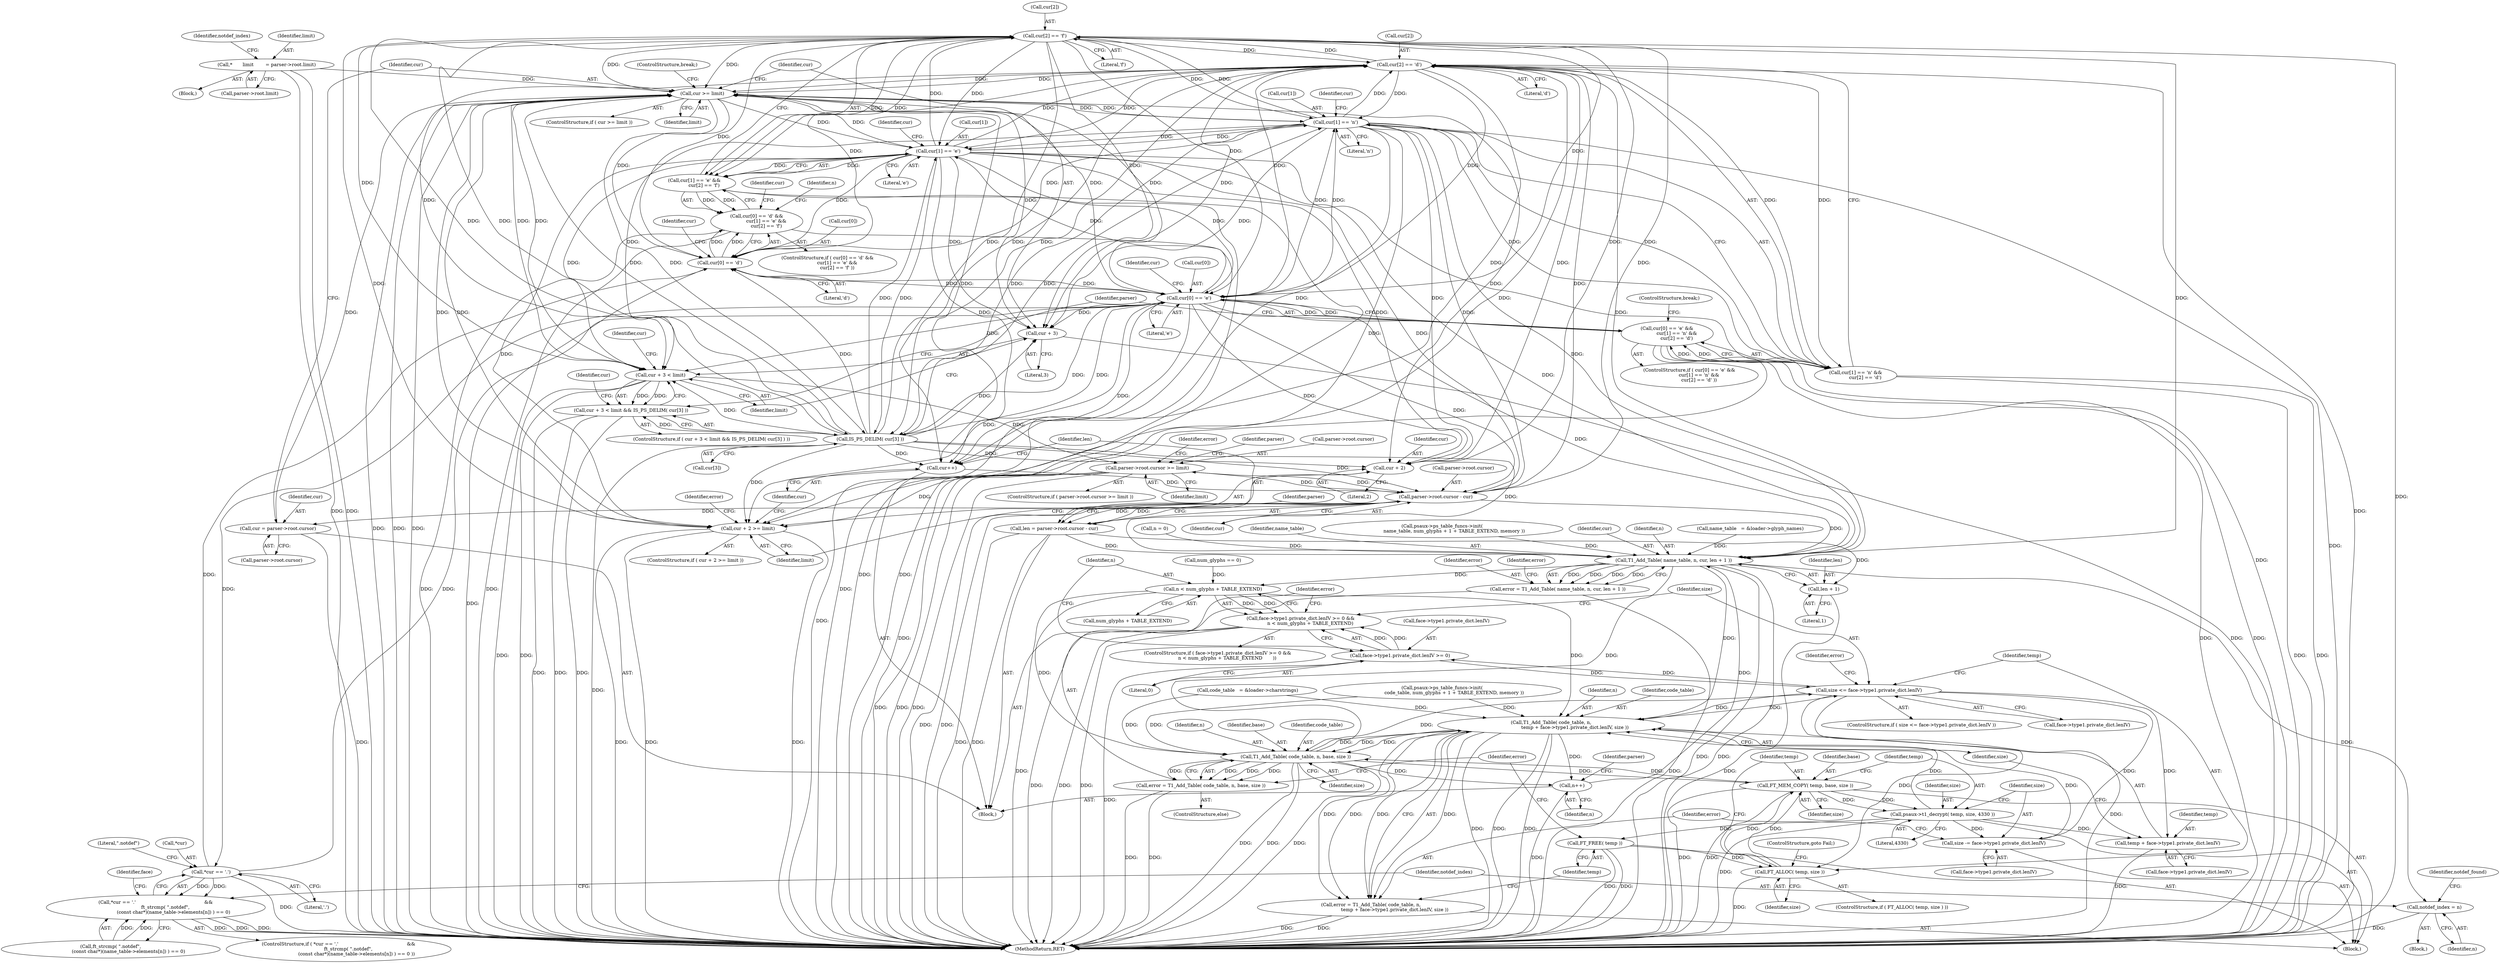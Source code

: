 digraph "0_savannah_73be9f9ab67842cfbec36ee99e8d2301434c84ca@array" {
"1000312" [label="(Call,cur[2] == 'f')"];
"1000334" [label="(Call,cur[2] == 'd')"];
"1000312" [label="(Call,cur[2] == 'f')"];
"1000283" [label="(Call,cur >= limit)"];
"1000329" [label="(Call,cur[1] == 'n')"];
"1000307" [label="(Call,cur[1] == 'e')"];
"1000294" [label="(Call,IS_PS_DELIM( cur[3] ))"];
"1000323" [label="(Call,cur[0] == 'e')"];
"1000424" [label="(Call,*cur == '.')"];
"1000301" [label="(Call,cur[0] == 'd')"];
"1000275" [label="(Call,cur = parser->root.cursor)"];
"1000379" [label="(Call,parser->root.cursor - cur)"];
"1000343" [label="(Call,parser->root.cursor >= limit)"];
"1000289" [label="(Call,cur + 3 < limit)"];
"1000375" [label="(Call,cur++)"];
"1000181" [label="(Call,*       limit        = parser->root.limit)"];
"1000364" [label="(Call,cur + 2 >= limit)"];
"1000288" [label="(Call,cur + 3 < limit && IS_PS_DELIM( cur[3] ))"];
"1000377" [label="(Call,len = parser->root.cursor - cur)"];
"1000403" [label="(Call,T1_Add_Table( name_table, n, cur, len + 1 ))"];
"1000401" [label="(Call,error = T1_Add_Table( name_table, n, cur, len + 1 ))"];
"1000440" [label="(Call,notdef_index = n)"];
"1000457" [label="(Call,n < num_glyphs + TABLE_EXTEND)"];
"1000447" [label="(Call,face->type1.private_dict.lenIV >= 0 &&\n             n < num_glyphs + TABLE_EXTEND)"];
"1000504" [label="(Call,T1_Add_Table( code_table, n,\n                                temp + face->type1.private_dict.lenIV, size ))"];
"1000465" [label="(Call,size <= face->type1.private_dict.lenIV)"];
"1000448" [label="(Call,face->type1.private_dict.lenIV >= 0)"];
"1000481" [label="(Call,FT_ALLOC( temp, size ))"];
"1000485" [label="(Call,FT_MEM_COPY( temp, base, size ))"];
"1000489" [label="(Call,psaux->t1_decrypt( temp, size, 4330 ))"];
"1000493" [label="(Call,size -= face->type1.private_dict.lenIV)"];
"1000507" [label="(Call,temp + face->type1.private_dict.lenIV)"];
"1000517" [label="(Call,FT_FREE( temp ))"];
"1000522" [label="(Call,T1_Add_Table( code_table, n, base, size ))"];
"1000520" [label="(Call,error = T1_Add_Table( code_table, n, base, size ))"];
"1000530" [label="(Call,n++)"];
"1000502" [label="(Call,error = T1_Add_Table( code_table, n,\n                                temp + face->type1.private_dict.lenIV, size ))"];
"1000407" [label="(Call,len + 1)"];
"1000290" [label="(Call,cur + 3)"];
"1000300" [label="(Call,cur[0] == 'd' &&\n             cur[1] == 'e' &&\n             cur[2] == 'f')"];
"1000306" [label="(Call,cur[1] == 'e' &&\n             cur[2] == 'f')"];
"1000328" [label="(Call,cur[1] == 'n' &&\n             cur[2] == 'd')"];
"1000322" [label="(Call,cur[0] == 'e' &&\n             cur[1] == 'n' &&\n             cur[2] == 'd')"];
"1000365" [label="(Call,cur + 2)"];
"1000423" [label="(Call,*cur == '.'                                              &&\n             ft_strcmp( \".notdef\",\n                        (const char*)(name_table->elements[n]) ) == 0)"];
"1000293" [label="(Identifier,limit)"];
"1000489" [label="(Call,psaux->t1_decrypt( temp, size, 4330 ))"];
"1000532" [label="(MethodReturn,RET)"];
"1000484" [label="(ControlStructure,goto Fail;)"];
"1000321" [label="(ControlStructure,if ( cur[0] == 'e' &&\n             cur[1] == 'n' &&\n             cur[2] == 'd' ))"];
"1000481" [label="(Call,FT_ALLOC( temp, size ))"];
"1000343" [label="(Call,parser->root.cursor >= limit)"];
"1000246" [label="(Call,psaux->ps_table_funcs->init(\n                name_table, num_glyphs + 1 + TABLE_EXTEND, memory ))"];
"1000377" [label="(Call,len = parser->root.cursor - cur)"];
"1000441" [label="(Identifier,notdef_index)"];
"1000380" [label="(Call,parser->root.cursor)"];
"1000192" [label="(Identifier,notdef_index)"];
"1000290" [label="(Call,cur + 3)"];
"1000424" [label="(Call,*cur == '.')"];
"1000522" [label="(Call,T1_Add_Table( code_table, n, base, size ))"];
"1000408" [label="(Identifier,len)"];
"1000379" [label="(Call,parser->root.cursor - cur)"];
"1000524" [label="(Identifier,n)"];
"1000331" [label="(Identifier,cur)"];
"1000313" [label="(Call,cur[2])"];
"1000277" [label="(Call,parser->root.cursor)"];
"1000311" [label="(Literal,'e')"];
"1000428" [label="(Call,ft_strcmp( \".notdef\",\n                        (const char*)(name_table->elements[n]) ) == 0)"];
"1000495" [label="(Call,face->type1.private_dict.lenIV)"];
"1000491" [label="(Identifier,size)"];
"1000323" [label="(Call,cur[0] == 'e')"];
"1000407" [label="(Call,len + 1)"];
"1000442" [label="(Identifier,n)"];
"1000296" [label="(Identifier,cur)"];
"1000307" [label="(Call,cur[1] == 'e')"];
"1000456" [label="(Literal,0)"];
"1000308" [label="(Call,cur[1])"];
"1000284" [label="(Identifier,cur)"];
"1000525" [label="(Identifier,base)"];
"1000482" [label="(Identifier,temp)"];
"1000322" [label="(Call,cur[0] == 'e' &&\n             cur[1] == 'n' &&\n             cur[2] == 'd')"];
"1000294" [label="(Call,IS_PS_DELIM( cur[3] ))"];
"1000464" [label="(ControlStructure,if ( size <= face->type1.private_dict.lenIV ))"];
"1000291" [label="(Identifier,cur)"];
"1000287" [label="(ControlStructure,if ( cur + 3 < limit && IS_PS_DELIM( cur[3] ) ))"];
"1000446" [label="(ControlStructure,if ( face->type1.private_dict.lenIV >= 0 &&\n             n < num_glyphs + TABLE_EXTEND       ))"];
"1000401" [label="(Call,error = T1_Add_Table( name_table, n, cur, len + 1 ))"];
"1000330" [label="(Call,cur[1])"];
"1000406" [label="(Identifier,cur)"];
"1000504" [label="(Call,T1_Add_Table( code_table, n,\n                                temp + face->type1.private_dict.lenIV, size ))"];
"1000403" [label="(Call,T1_Add_Table( name_table, n, cur, len + 1 ))"];
"1000518" [label="(Identifier,temp)"];
"1000349" [label="(Identifier,limit)"];
"1000282" [label="(ControlStructure,if ( cur >= limit ))"];
"1000519" [label="(ControlStructure,else)"];
"1000182" [label="(Identifier,limit)"];
"1000405" [label="(Identifier,n)"];
"1000183" [label="(Call,parser->root.limit)"];
"1000531" [label="(Identifier,n)"];
"1000336" [label="(Identifier,cur)"];
"1000452" [label="(Identifier,face)"];
"1000492" [label="(Literal,4330)"];
"1000459" [label="(Call,num_glyphs + TABLE_EXTEND)"];
"1000292" [label="(Literal,3)"];
"1000295" [label="(Call,cur[3])"];
"1000425" [label="(Call,*cur)"];
"1000352" [label="(Identifier,error)"];
"1000488" [label="(Identifier,size)"];
"1000521" [label="(Identifier,error)"];
"1000302" [label="(Call,cur[0])"];
"1000402" [label="(Identifier,error)"];
"1000365" [label="(Call,cur + 2)"];
"1000366" [label="(Identifier,cur)"];
"1000411" [label="(Identifier,error)"];
"1000327" [label="(Literal,'e')"];
"1000300" [label="(Call,cur[0] == 'd' &&\n             cur[1] == 'e' &&\n             cur[2] == 'f')"];
"1000359" [label="(Identifier,parser)"];
"1000389" [label="(Identifier,parser)"];
"1000149" [label="(Call,name_table   = &loader->glyph_names)"];
"1000507" [label="(Call,temp + face->type1.private_dict.lenIV)"];
"1000335" [label="(Call,cur[2])"];
"1000142" [label="(Call,code_table   = &loader->charstrings)"];
"1000299" [label="(ControlStructure,if ( cur[0] == 'd' &&\n             cur[1] == 'e' &&\n             cur[2] == 'f' ))"];
"1000309" [label="(Identifier,cur)"];
"1000181" [label="(Call,*       limit        = parser->root.limit)"];
"1000329" [label="(Call,cur[1] == 'n')"];
"1000305" [label="(Literal,'d')"];
"1000266" [label="(Call,n = 0)"];
"1000467" [label="(Call,face->type1.private_dict.lenIV)"];
"1000324" [label="(Call,cur[0])"];
"1000301" [label="(Call,cur[0] == 'd')"];
"1000490" [label="(Identifier,temp)"];
"1000444" [label="(Identifier,notdef_found)"];
"1000276" [label="(Identifier,cur)"];
"1000506" [label="(Identifier,n)"];
"1000325" [label="(Identifier,cur)"];
"1000270" [label="(Block,)"];
"1000449" [label="(Call,face->type1.private_dict.lenIV)"];
"1000342" [label="(ControlStructure,if ( parser->root.cursor >= limit ))"];
"1000375" [label="(Call,cur++)"];
"1000288" [label="(Call,cur + 3 < limit && IS_PS_DELIM( cur[3] ))"];
"1000494" [label="(Identifier,size)"];
"1000404" [label="(Identifier,name_table)"];
"1000462" [label="(Block,)"];
"1000341" [label="(Identifier,parser)"];
"1000422" [label="(ControlStructure,if ( *cur == '.'                                              &&\n             ft_strcmp( \".notdef\",\n                        (const char*)(name_table->elements[n]) ) == 0 ))"];
"1000503" [label="(Identifier,error)"];
"1000338" [label="(Literal,'d')"];
"1000275" [label="(Call,cur = parser->root.cursor)"];
"1000502" [label="(Call,error = T1_Add_Table( code_table, n,\n                                temp + face->type1.private_dict.lenIV, size ))"];
"1000344" [label="(Call,parser->root.cursor)"];
"1000487" [label="(Identifier,base)"];
"1000316" [label="(Literal,'f')"];
"1000523" [label="(Identifier,code_table)"];
"1000457" [label="(Call,n < num_glyphs + TABLE_EXTEND)"];
"1000476" [label="(Identifier,error)"];
"1000483" [label="(Identifier,size)"];
"1000312" [label="(Call,cur[2] == 'f')"];
"1000363" [label="(ControlStructure,if ( cur + 2 >= limit ))"];
"1000528" [label="(Identifier,error)"];
"1000439" [label="(Block,)"];
"1000516" [label="(Identifier,size)"];
"1000493" [label="(Call,size -= face->type1.private_dict.lenIV)"];
"1000368" [label="(Identifier,limit)"];
"1000505" [label="(Identifier,code_table)"];
"1000480" [label="(ControlStructure,if ( FT_ALLOC( temp, size ) ))"];
"1000306" [label="(Call,cur[1] == 'e' &&\n             cur[2] == 'f')"];
"1000440" [label="(Call,notdef_index = n)"];
"1000509" [label="(Call,face->type1.private_dict.lenIV)"];
"1000508" [label="(Identifier,temp)"];
"1000458" [label="(Identifier,n)"];
"1000448" [label="(Call,face->type1.private_dict.lenIV >= 0)"];
"1000233" [label="(Call,psaux->ps_table_funcs->init(\n                code_table, num_glyphs + 1 + TABLE_EXTEND, memory ))"];
"1000430" [label="(Literal,\".notdef\")"];
"1000289" [label="(Call,cur + 3 < limit)"];
"1000385" [label="(Identifier,cur)"];
"1000285" [label="(Identifier,limit)"];
"1000367" [label="(Literal,2)"];
"1000371" [label="(Identifier,error)"];
"1000216" [label="(Call,num_glyphs == 0)"];
"1000466" [label="(Identifier,size)"];
"1000465" [label="(Call,size <= face->type1.private_dict.lenIV)"];
"1000303" [label="(Identifier,cur)"];
"1000485" [label="(Call,FT_MEM_COPY( temp, base, size ))"];
"1000486" [label="(Identifier,temp)"];
"1000530" [label="(Call,n++)"];
"1000283" [label="(Call,cur >= limit)"];
"1000334" [label="(Call,cur[2] == 'd')"];
"1000447" [label="(Call,face->type1.private_dict.lenIV >= 0 &&\n             n < num_glyphs + TABLE_EXTEND)"];
"1000376" [label="(Identifier,cur)"];
"1000333" [label="(Literal,'n')"];
"1000314" [label="(Identifier,cur)"];
"1000517" [label="(Call,FT_FREE( temp ))"];
"1000526" [label="(Identifier,size)"];
"1000427" [label="(Literal,'.')"];
"1000274" [label="(Identifier,parser)"];
"1000133" [label="(Block,)"];
"1000378" [label="(Identifier,len)"];
"1000423" [label="(Call,*cur == '.'                                              &&\n             ft_strcmp( \".notdef\",\n                        (const char*)(name_table->elements[n]) ) == 0)"];
"1000339" [label="(ControlStructure,break;)"];
"1000520" [label="(Call,error = T1_Add_Table( code_table, n, base, size ))"];
"1000286" [label="(ControlStructure,break;)"];
"1000328" [label="(Call,cur[1] == 'n' &&\n             cur[2] == 'd')"];
"1000364" [label="(Call,cur + 2 >= limit)"];
"1000319" [label="(Identifier,n)"];
"1000409" [label="(Literal,1)"];
"1000312" -> "1000306"  [label="AST: "];
"1000312" -> "1000316"  [label="CFG: "];
"1000313" -> "1000312"  [label="AST: "];
"1000316" -> "1000312"  [label="AST: "];
"1000306" -> "1000312"  [label="CFG: "];
"1000312" -> "1000532"  [label="DDG: "];
"1000312" -> "1000283"  [label="DDG: "];
"1000312" -> "1000289"  [label="DDG: "];
"1000312" -> "1000290"  [label="DDG: "];
"1000312" -> "1000294"  [label="DDG: "];
"1000312" -> "1000301"  [label="DDG: "];
"1000312" -> "1000307"  [label="DDG: "];
"1000312" -> "1000306"  [label="DDG: "];
"1000312" -> "1000306"  [label="DDG: "];
"1000334" -> "1000312"  [label="DDG: "];
"1000283" -> "1000312"  [label="DDG: "];
"1000329" -> "1000312"  [label="DDG: "];
"1000307" -> "1000312"  [label="DDG: "];
"1000294" -> "1000312"  [label="DDG: "];
"1000323" -> "1000312"  [label="DDG: "];
"1000312" -> "1000323"  [label="DDG: "];
"1000312" -> "1000329"  [label="DDG: "];
"1000312" -> "1000334"  [label="DDG: "];
"1000312" -> "1000364"  [label="DDG: "];
"1000312" -> "1000365"  [label="DDG: "];
"1000312" -> "1000375"  [label="DDG: "];
"1000312" -> "1000379"  [label="DDG: "];
"1000312" -> "1000403"  [label="DDG: "];
"1000334" -> "1000328"  [label="AST: "];
"1000334" -> "1000338"  [label="CFG: "];
"1000335" -> "1000334"  [label="AST: "];
"1000338" -> "1000334"  [label="AST: "];
"1000328" -> "1000334"  [label="CFG: "];
"1000334" -> "1000532"  [label="DDG: "];
"1000334" -> "1000283"  [label="DDG: "];
"1000334" -> "1000289"  [label="DDG: "];
"1000334" -> "1000290"  [label="DDG: "];
"1000334" -> "1000294"  [label="DDG: "];
"1000334" -> "1000301"  [label="DDG: "];
"1000334" -> "1000307"  [label="DDG: "];
"1000334" -> "1000323"  [label="DDG: "];
"1000334" -> "1000329"  [label="DDG: "];
"1000334" -> "1000328"  [label="DDG: "];
"1000334" -> "1000328"  [label="DDG: "];
"1000283" -> "1000334"  [label="DDG: "];
"1000329" -> "1000334"  [label="DDG: "];
"1000307" -> "1000334"  [label="DDG: "];
"1000294" -> "1000334"  [label="DDG: "];
"1000323" -> "1000334"  [label="DDG: "];
"1000334" -> "1000364"  [label="DDG: "];
"1000334" -> "1000365"  [label="DDG: "];
"1000334" -> "1000375"  [label="DDG: "];
"1000334" -> "1000379"  [label="DDG: "];
"1000334" -> "1000403"  [label="DDG: "];
"1000283" -> "1000282"  [label="AST: "];
"1000283" -> "1000285"  [label="CFG: "];
"1000284" -> "1000283"  [label="AST: "];
"1000285" -> "1000283"  [label="AST: "];
"1000286" -> "1000283"  [label="CFG: "];
"1000291" -> "1000283"  [label="CFG: "];
"1000283" -> "1000532"  [label="DDG: "];
"1000283" -> "1000532"  [label="DDG: "];
"1000283" -> "1000532"  [label="DDG: "];
"1000329" -> "1000283"  [label="DDG: "];
"1000275" -> "1000283"  [label="DDG: "];
"1000307" -> "1000283"  [label="DDG: "];
"1000294" -> "1000283"  [label="DDG: "];
"1000323" -> "1000283"  [label="DDG: "];
"1000181" -> "1000283"  [label="DDG: "];
"1000364" -> "1000283"  [label="DDG: "];
"1000283" -> "1000289"  [label="DDG: "];
"1000283" -> "1000289"  [label="DDG: "];
"1000283" -> "1000290"  [label="DDG: "];
"1000283" -> "1000294"  [label="DDG: "];
"1000283" -> "1000301"  [label="DDG: "];
"1000283" -> "1000307"  [label="DDG: "];
"1000283" -> "1000323"  [label="DDG: "];
"1000283" -> "1000329"  [label="DDG: "];
"1000283" -> "1000364"  [label="DDG: "];
"1000283" -> "1000365"  [label="DDG: "];
"1000283" -> "1000375"  [label="DDG: "];
"1000329" -> "1000328"  [label="AST: "];
"1000329" -> "1000333"  [label="CFG: "];
"1000330" -> "1000329"  [label="AST: "];
"1000333" -> "1000329"  [label="AST: "];
"1000336" -> "1000329"  [label="CFG: "];
"1000328" -> "1000329"  [label="CFG: "];
"1000329" -> "1000532"  [label="DDG: "];
"1000329" -> "1000289"  [label="DDG: "];
"1000329" -> "1000290"  [label="DDG: "];
"1000329" -> "1000294"  [label="DDG: "];
"1000329" -> "1000301"  [label="DDG: "];
"1000329" -> "1000307"  [label="DDG: "];
"1000329" -> "1000323"  [label="DDG: "];
"1000329" -> "1000328"  [label="DDG: "];
"1000329" -> "1000328"  [label="DDG: "];
"1000307" -> "1000329"  [label="DDG: "];
"1000294" -> "1000329"  [label="DDG: "];
"1000323" -> "1000329"  [label="DDG: "];
"1000329" -> "1000364"  [label="DDG: "];
"1000329" -> "1000365"  [label="DDG: "];
"1000329" -> "1000375"  [label="DDG: "];
"1000329" -> "1000379"  [label="DDG: "];
"1000329" -> "1000403"  [label="DDG: "];
"1000307" -> "1000306"  [label="AST: "];
"1000307" -> "1000311"  [label="CFG: "];
"1000308" -> "1000307"  [label="AST: "];
"1000311" -> "1000307"  [label="AST: "];
"1000314" -> "1000307"  [label="CFG: "];
"1000306" -> "1000307"  [label="CFG: "];
"1000307" -> "1000532"  [label="DDG: "];
"1000307" -> "1000289"  [label="DDG: "];
"1000307" -> "1000290"  [label="DDG: "];
"1000307" -> "1000294"  [label="DDG: "];
"1000307" -> "1000301"  [label="DDG: "];
"1000307" -> "1000306"  [label="DDG: "];
"1000307" -> "1000306"  [label="DDG: "];
"1000294" -> "1000307"  [label="DDG: "];
"1000323" -> "1000307"  [label="DDG: "];
"1000307" -> "1000323"  [label="DDG: "];
"1000307" -> "1000364"  [label="DDG: "];
"1000307" -> "1000365"  [label="DDG: "];
"1000307" -> "1000375"  [label="DDG: "];
"1000307" -> "1000379"  [label="DDG: "];
"1000307" -> "1000403"  [label="DDG: "];
"1000294" -> "1000288"  [label="AST: "];
"1000294" -> "1000295"  [label="CFG: "];
"1000295" -> "1000294"  [label="AST: "];
"1000288" -> "1000294"  [label="CFG: "];
"1000294" -> "1000532"  [label="DDG: "];
"1000294" -> "1000289"  [label="DDG: "];
"1000294" -> "1000290"  [label="DDG: "];
"1000294" -> "1000288"  [label="DDG: "];
"1000323" -> "1000294"  [label="DDG: "];
"1000294" -> "1000301"  [label="DDG: "];
"1000294" -> "1000323"  [label="DDG: "];
"1000294" -> "1000364"  [label="DDG: "];
"1000294" -> "1000365"  [label="DDG: "];
"1000294" -> "1000375"  [label="DDG: "];
"1000294" -> "1000379"  [label="DDG: "];
"1000294" -> "1000403"  [label="DDG: "];
"1000323" -> "1000322"  [label="AST: "];
"1000323" -> "1000327"  [label="CFG: "];
"1000324" -> "1000323"  [label="AST: "];
"1000327" -> "1000323"  [label="AST: "];
"1000331" -> "1000323"  [label="CFG: "];
"1000322" -> "1000323"  [label="CFG: "];
"1000323" -> "1000532"  [label="DDG: "];
"1000323" -> "1000289"  [label="DDG: "];
"1000323" -> "1000290"  [label="DDG: "];
"1000323" -> "1000301"  [label="DDG: "];
"1000323" -> "1000322"  [label="DDG: "];
"1000323" -> "1000322"  [label="DDG: "];
"1000424" -> "1000323"  [label="DDG: "];
"1000301" -> "1000323"  [label="DDG: "];
"1000323" -> "1000364"  [label="DDG: "];
"1000323" -> "1000365"  [label="DDG: "];
"1000323" -> "1000375"  [label="DDG: "];
"1000323" -> "1000379"  [label="DDG: "];
"1000323" -> "1000403"  [label="DDG: "];
"1000323" -> "1000424"  [label="DDG: "];
"1000424" -> "1000423"  [label="AST: "];
"1000424" -> "1000427"  [label="CFG: "];
"1000425" -> "1000424"  [label="AST: "];
"1000427" -> "1000424"  [label="AST: "];
"1000430" -> "1000424"  [label="CFG: "];
"1000423" -> "1000424"  [label="CFG: "];
"1000424" -> "1000532"  [label="DDG: "];
"1000424" -> "1000301"  [label="DDG: "];
"1000424" -> "1000423"  [label="DDG: "];
"1000424" -> "1000423"  [label="DDG: "];
"1000301" -> "1000300"  [label="AST: "];
"1000301" -> "1000305"  [label="CFG: "];
"1000302" -> "1000301"  [label="AST: "];
"1000305" -> "1000301"  [label="AST: "];
"1000309" -> "1000301"  [label="CFG: "];
"1000300" -> "1000301"  [label="CFG: "];
"1000301" -> "1000532"  [label="DDG: "];
"1000301" -> "1000300"  [label="DDG: "];
"1000301" -> "1000300"  [label="DDG: "];
"1000275" -> "1000270"  [label="AST: "];
"1000275" -> "1000277"  [label="CFG: "];
"1000276" -> "1000275"  [label="AST: "];
"1000277" -> "1000275"  [label="AST: "];
"1000284" -> "1000275"  [label="CFG: "];
"1000275" -> "1000532"  [label="DDG: "];
"1000379" -> "1000275"  [label="DDG: "];
"1000379" -> "1000377"  [label="AST: "];
"1000379" -> "1000385"  [label="CFG: "];
"1000380" -> "1000379"  [label="AST: "];
"1000385" -> "1000379"  [label="AST: "];
"1000377" -> "1000379"  [label="CFG: "];
"1000379" -> "1000532"  [label="DDG: "];
"1000379" -> "1000532"  [label="DDG: "];
"1000379" -> "1000343"  [label="DDG: "];
"1000379" -> "1000377"  [label="DDG: "];
"1000379" -> "1000377"  [label="DDG: "];
"1000343" -> "1000379"  [label="DDG: "];
"1000375" -> "1000379"  [label="DDG: "];
"1000379" -> "1000403"  [label="DDG: "];
"1000343" -> "1000342"  [label="AST: "];
"1000343" -> "1000349"  [label="CFG: "];
"1000344" -> "1000343"  [label="AST: "];
"1000349" -> "1000343"  [label="AST: "];
"1000352" -> "1000343"  [label="CFG: "];
"1000359" -> "1000343"  [label="CFG: "];
"1000343" -> "1000532"  [label="DDG: "];
"1000343" -> "1000532"  [label="DDG: "];
"1000343" -> "1000532"  [label="DDG: "];
"1000289" -> "1000343"  [label="DDG: "];
"1000343" -> "1000364"  [label="DDG: "];
"1000289" -> "1000288"  [label="AST: "];
"1000289" -> "1000293"  [label="CFG: "];
"1000290" -> "1000289"  [label="AST: "];
"1000293" -> "1000289"  [label="AST: "];
"1000296" -> "1000289"  [label="CFG: "];
"1000288" -> "1000289"  [label="CFG: "];
"1000289" -> "1000532"  [label="DDG: "];
"1000289" -> "1000532"  [label="DDG: "];
"1000289" -> "1000288"  [label="DDG: "];
"1000289" -> "1000288"  [label="DDG: "];
"1000375" -> "1000270"  [label="AST: "];
"1000375" -> "1000376"  [label="CFG: "];
"1000376" -> "1000375"  [label="AST: "];
"1000378" -> "1000375"  [label="CFG: "];
"1000181" -> "1000133"  [label="AST: "];
"1000181" -> "1000183"  [label="CFG: "];
"1000182" -> "1000181"  [label="AST: "];
"1000183" -> "1000181"  [label="AST: "];
"1000192" -> "1000181"  [label="CFG: "];
"1000181" -> "1000532"  [label="DDG: "];
"1000181" -> "1000532"  [label="DDG: "];
"1000364" -> "1000363"  [label="AST: "];
"1000364" -> "1000368"  [label="CFG: "];
"1000365" -> "1000364"  [label="AST: "];
"1000368" -> "1000364"  [label="AST: "];
"1000371" -> "1000364"  [label="CFG: "];
"1000376" -> "1000364"  [label="CFG: "];
"1000364" -> "1000532"  [label="DDG: "];
"1000364" -> "1000532"  [label="DDG: "];
"1000364" -> "1000532"  [label="DDG: "];
"1000288" -> "1000287"  [label="AST: "];
"1000303" -> "1000288"  [label="CFG: "];
"1000341" -> "1000288"  [label="CFG: "];
"1000288" -> "1000532"  [label="DDG: "];
"1000288" -> "1000532"  [label="DDG: "];
"1000288" -> "1000532"  [label="DDG: "];
"1000377" -> "1000270"  [label="AST: "];
"1000378" -> "1000377"  [label="AST: "];
"1000389" -> "1000377"  [label="CFG: "];
"1000377" -> "1000532"  [label="DDG: "];
"1000377" -> "1000532"  [label="DDG: "];
"1000377" -> "1000403"  [label="DDG: "];
"1000377" -> "1000407"  [label="DDG: "];
"1000403" -> "1000401"  [label="AST: "];
"1000403" -> "1000407"  [label="CFG: "];
"1000404" -> "1000403"  [label="AST: "];
"1000405" -> "1000403"  [label="AST: "];
"1000406" -> "1000403"  [label="AST: "];
"1000407" -> "1000403"  [label="AST: "];
"1000401" -> "1000403"  [label="CFG: "];
"1000403" -> "1000532"  [label="DDG: "];
"1000403" -> "1000532"  [label="DDG: "];
"1000403" -> "1000401"  [label="DDG: "];
"1000403" -> "1000401"  [label="DDG: "];
"1000403" -> "1000401"  [label="DDG: "];
"1000403" -> "1000401"  [label="DDG: "];
"1000149" -> "1000403"  [label="DDG: "];
"1000246" -> "1000403"  [label="DDG: "];
"1000530" -> "1000403"  [label="DDG: "];
"1000266" -> "1000403"  [label="DDG: "];
"1000403" -> "1000440"  [label="DDG: "];
"1000403" -> "1000457"  [label="DDG: "];
"1000403" -> "1000504"  [label="DDG: "];
"1000403" -> "1000522"  [label="DDG: "];
"1000401" -> "1000270"  [label="AST: "];
"1000402" -> "1000401"  [label="AST: "];
"1000411" -> "1000401"  [label="CFG: "];
"1000401" -> "1000532"  [label="DDG: "];
"1000440" -> "1000439"  [label="AST: "];
"1000440" -> "1000442"  [label="CFG: "];
"1000441" -> "1000440"  [label="AST: "];
"1000442" -> "1000440"  [label="AST: "];
"1000444" -> "1000440"  [label="CFG: "];
"1000440" -> "1000532"  [label="DDG: "];
"1000457" -> "1000447"  [label="AST: "];
"1000457" -> "1000459"  [label="CFG: "];
"1000458" -> "1000457"  [label="AST: "];
"1000459" -> "1000457"  [label="AST: "];
"1000447" -> "1000457"  [label="CFG: "];
"1000457" -> "1000532"  [label="DDG: "];
"1000457" -> "1000447"  [label="DDG: "];
"1000457" -> "1000447"  [label="DDG: "];
"1000216" -> "1000457"  [label="DDG: "];
"1000457" -> "1000504"  [label="DDG: "];
"1000457" -> "1000522"  [label="DDG: "];
"1000447" -> "1000446"  [label="AST: "];
"1000447" -> "1000448"  [label="CFG: "];
"1000448" -> "1000447"  [label="AST: "];
"1000466" -> "1000447"  [label="CFG: "];
"1000521" -> "1000447"  [label="CFG: "];
"1000447" -> "1000532"  [label="DDG: "];
"1000447" -> "1000532"  [label="DDG: "];
"1000447" -> "1000532"  [label="DDG: "];
"1000448" -> "1000447"  [label="DDG: "];
"1000448" -> "1000447"  [label="DDG: "];
"1000504" -> "1000502"  [label="AST: "];
"1000504" -> "1000516"  [label="CFG: "];
"1000505" -> "1000504"  [label="AST: "];
"1000506" -> "1000504"  [label="AST: "];
"1000507" -> "1000504"  [label="AST: "];
"1000516" -> "1000504"  [label="AST: "];
"1000502" -> "1000504"  [label="CFG: "];
"1000504" -> "1000532"  [label="DDG: "];
"1000504" -> "1000532"  [label="DDG: "];
"1000504" -> "1000532"  [label="DDG: "];
"1000504" -> "1000465"  [label="DDG: "];
"1000504" -> "1000502"  [label="DDG: "];
"1000504" -> "1000502"  [label="DDG: "];
"1000504" -> "1000502"  [label="DDG: "];
"1000504" -> "1000502"  [label="DDG: "];
"1000522" -> "1000504"  [label="DDG: "];
"1000233" -> "1000504"  [label="DDG: "];
"1000142" -> "1000504"  [label="DDG: "];
"1000489" -> "1000504"  [label="DDG: "];
"1000465" -> "1000504"  [label="DDG: "];
"1000493" -> "1000504"  [label="DDG: "];
"1000504" -> "1000522"  [label="DDG: "];
"1000504" -> "1000522"  [label="DDG: "];
"1000504" -> "1000530"  [label="DDG: "];
"1000465" -> "1000464"  [label="AST: "];
"1000465" -> "1000467"  [label="CFG: "];
"1000466" -> "1000465"  [label="AST: "];
"1000467" -> "1000465"  [label="AST: "];
"1000476" -> "1000465"  [label="CFG: "];
"1000482" -> "1000465"  [label="CFG: "];
"1000465" -> "1000532"  [label="DDG: "];
"1000465" -> "1000448"  [label="DDG: "];
"1000522" -> "1000465"  [label="DDG: "];
"1000448" -> "1000465"  [label="DDG: "];
"1000465" -> "1000481"  [label="DDG: "];
"1000465" -> "1000493"  [label="DDG: "];
"1000465" -> "1000507"  [label="DDG: "];
"1000448" -> "1000456"  [label="CFG: "];
"1000449" -> "1000448"  [label="AST: "];
"1000456" -> "1000448"  [label="AST: "];
"1000458" -> "1000448"  [label="CFG: "];
"1000448" -> "1000532"  [label="DDG: "];
"1000481" -> "1000480"  [label="AST: "];
"1000481" -> "1000483"  [label="CFG: "];
"1000482" -> "1000481"  [label="AST: "];
"1000483" -> "1000481"  [label="AST: "];
"1000484" -> "1000481"  [label="CFG: "];
"1000486" -> "1000481"  [label="CFG: "];
"1000481" -> "1000532"  [label="DDG: "];
"1000517" -> "1000481"  [label="DDG: "];
"1000481" -> "1000485"  [label="DDG: "];
"1000481" -> "1000485"  [label="DDG: "];
"1000485" -> "1000462"  [label="AST: "];
"1000485" -> "1000488"  [label="CFG: "];
"1000486" -> "1000485"  [label="AST: "];
"1000487" -> "1000485"  [label="AST: "];
"1000488" -> "1000485"  [label="AST: "];
"1000490" -> "1000485"  [label="CFG: "];
"1000485" -> "1000532"  [label="DDG: "];
"1000485" -> "1000532"  [label="DDG: "];
"1000522" -> "1000485"  [label="DDG: "];
"1000485" -> "1000489"  [label="DDG: "];
"1000485" -> "1000489"  [label="DDG: "];
"1000485" -> "1000522"  [label="DDG: "];
"1000489" -> "1000462"  [label="AST: "];
"1000489" -> "1000492"  [label="CFG: "];
"1000490" -> "1000489"  [label="AST: "];
"1000491" -> "1000489"  [label="AST: "];
"1000492" -> "1000489"  [label="AST: "];
"1000494" -> "1000489"  [label="CFG: "];
"1000489" -> "1000532"  [label="DDG: "];
"1000489" -> "1000493"  [label="DDG: "];
"1000489" -> "1000507"  [label="DDG: "];
"1000489" -> "1000517"  [label="DDG: "];
"1000493" -> "1000462"  [label="AST: "];
"1000493" -> "1000495"  [label="CFG: "];
"1000494" -> "1000493"  [label="AST: "];
"1000495" -> "1000493"  [label="AST: "];
"1000503" -> "1000493"  [label="CFG: "];
"1000507" -> "1000509"  [label="CFG: "];
"1000508" -> "1000507"  [label="AST: "];
"1000509" -> "1000507"  [label="AST: "];
"1000516" -> "1000507"  [label="CFG: "];
"1000507" -> "1000532"  [label="DDG: "];
"1000517" -> "1000462"  [label="AST: "];
"1000517" -> "1000518"  [label="CFG: "];
"1000518" -> "1000517"  [label="AST: "];
"1000528" -> "1000517"  [label="CFG: "];
"1000517" -> "1000532"  [label="DDG: "];
"1000517" -> "1000532"  [label="DDG: "];
"1000522" -> "1000520"  [label="AST: "];
"1000522" -> "1000526"  [label="CFG: "];
"1000523" -> "1000522"  [label="AST: "];
"1000524" -> "1000522"  [label="AST: "];
"1000525" -> "1000522"  [label="AST: "];
"1000526" -> "1000522"  [label="AST: "];
"1000520" -> "1000522"  [label="CFG: "];
"1000522" -> "1000532"  [label="DDG: "];
"1000522" -> "1000532"  [label="DDG: "];
"1000522" -> "1000532"  [label="DDG: "];
"1000522" -> "1000520"  [label="DDG: "];
"1000522" -> "1000520"  [label="DDG: "];
"1000522" -> "1000520"  [label="DDG: "];
"1000522" -> "1000520"  [label="DDG: "];
"1000233" -> "1000522"  [label="DDG: "];
"1000142" -> "1000522"  [label="DDG: "];
"1000522" -> "1000530"  [label="DDG: "];
"1000520" -> "1000519"  [label="AST: "];
"1000521" -> "1000520"  [label="AST: "];
"1000528" -> "1000520"  [label="CFG: "];
"1000520" -> "1000532"  [label="DDG: "];
"1000520" -> "1000532"  [label="DDG: "];
"1000530" -> "1000270"  [label="AST: "];
"1000530" -> "1000531"  [label="CFG: "];
"1000531" -> "1000530"  [label="AST: "];
"1000274" -> "1000530"  [label="CFG: "];
"1000530" -> "1000532"  [label="DDG: "];
"1000502" -> "1000462"  [label="AST: "];
"1000503" -> "1000502"  [label="AST: "];
"1000518" -> "1000502"  [label="CFG: "];
"1000502" -> "1000532"  [label="DDG: "];
"1000502" -> "1000532"  [label="DDG: "];
"1000407" -> "1000409"  [label="CFG: "];
"1000408" -> "1000407"  [label="AST: "];
"1000409" -> "1000407"  [label="AST: "];
"1000407" -> "1000532"  [label="DDG: "];
"1000290" -> "1000292"  [label="CFG: "];
"1000291" -> "1000290"  [label="AST: "];
"1000292" -> "1000290"  [label="AST: "];
"1000293" -> "1000290"  [label="CFG: "];
"1000290" -> "1000532"  [label="DDG: "];
"1000300" -> "1000299"  [label="AST: "];
"1000300" -> "1000306"  [label="CFG: "];
"1000306" -> "1000300"  [label="AST: "];
"1000319" -> "1000300"  [label="CFG: "];
"1000325" -> "1000300"  [label="CFG: "];
"1000300" -> "1000532"  [label="DDG: "];
"1000300" -> "1000532"  [label="DDG: "];
"1000300" -> "1000532"  [label="DDG: "];
"1000306" -> "1000300"  [label="DDG: "];
"1000306" -> "1000300"  [label="DDG: "];
"1000306" -> "1000532"  [label="DDG: "];
"1000306" -> "1000532"  [label="DDG: "];
"1000328" -> "1000322"  [label="AST: "];
"1000322" -> "1000328"  [label="CFG: "];
"1000328" -> "1000532"  [label="DDG: "];
"1000328" -> "1000532"  [label="DDG: "];
"1000328" -> "1000322"  [label="DDG: "];
"1000328" -> "1000322"  [label="DDG: "];
"1000322" -> "1000321"  [label="AST: "];
"1000339" -> "1000322"  [label="CFG: "];
"1000341" -> "1000322"  [label="CFG: "];
"1000322" -> "1000532"  [label="DDG: "];
"1000322" -> "1000532"  [label="DDG: "];
"1000322" -> "1000532"  [label="DDG: "];
"1000365" -> "1000367"  [label="CFG: "];
"1000366" -> "1000365"  [label="AST: "];
"1000367" -> "1000365"  [label="AST: "];
"1000368" -> "1000365"  [label="CFG: "];
"1000423" -> "1000422"  [label="AST: "];
"1000423" -> "1000428"  [label="CFG: "];
"1000428" -> "1000423"  [label="AST: "];
"1000441" -> "1000423"  [label="CFG: "];
"1000452" -> "1000423"  [label="CFG: "];
"1000423" -> "1000532"  [label="DDG: "];
"1000423" -> "1000532"  [label="DDG: "];
"1000423" -> "1000532"  [label="DDG: "];
"1000428" -> "1000423"  [label="DDG: "];
"1000428" -> "1000423"  [label="DDG: "];
}
